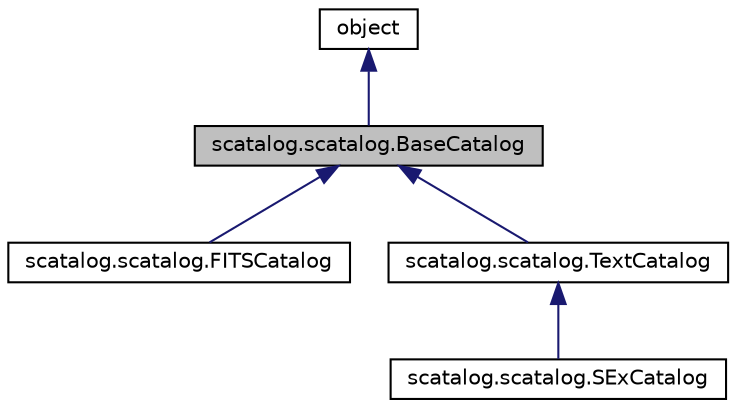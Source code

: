 digraph G
{
  edge [fontname="Helvetica",fontsize="10",labelfontname="Helvetica",labelfontsize="10"];
  node [fontname="Helvetica",fontsize="10",shape=record];
  Node1 [label="scatalog.scatalog.BaseCatalog",height=0.2,width=0.4,color="black", fillcolor="grey75", style="filled" fontcolor="black"];
  Node2 -> Node1 [dir=back,color="midnightblue",fontsize="10",style="solid",fontname="Helvetica"];
  Node2 [label="object",height=0.2,width=0.4,color="black", fillcolor="white", style="filled",URL="$classobject.html"];
  Node1 -> Node3 [dir=back,color="midnightblue",fontsize="10",style="solid",fontname="Helvetica"];
  Node3 [label="scatalog.scatalog.FITSCatalog",height=0.2,width=0.4,color="black", fillcolor="white", style="filled",URL="$classscatalog_1_1scatalog_1_1FITSCatalog.html",tooltip="Catalogs management in .FITS format."];
  Node1 -> Node4 [dir=back,color="midnightblue",fontsize="10",style="solid",fontname="Helvetica"];
  Node4 [label="scatalog.scatalog.TextCatalog",height=0.2,width=0.4,color="black", fillcolor="white", style="filled",URL="$classscatalog_1_1scatalog_1_1TextCatalog.html",tooltip="Catalog management in tabulated text (.ascii) format."];
  Node4 -> Node5 [dir=back,color="midnightblue",fontsize="10",style="solid",fontname="Helvetica"];
  Node5 [label="scatalog.scatalog.SExCatalog",height=0.2,width=0.4,color="black", fillcolor="white", style="filled",URL="$classscatalog_1_1scatalog_1_1SExCatalog.html",tooltip="Catalogs management in SExtractor format."];
}
